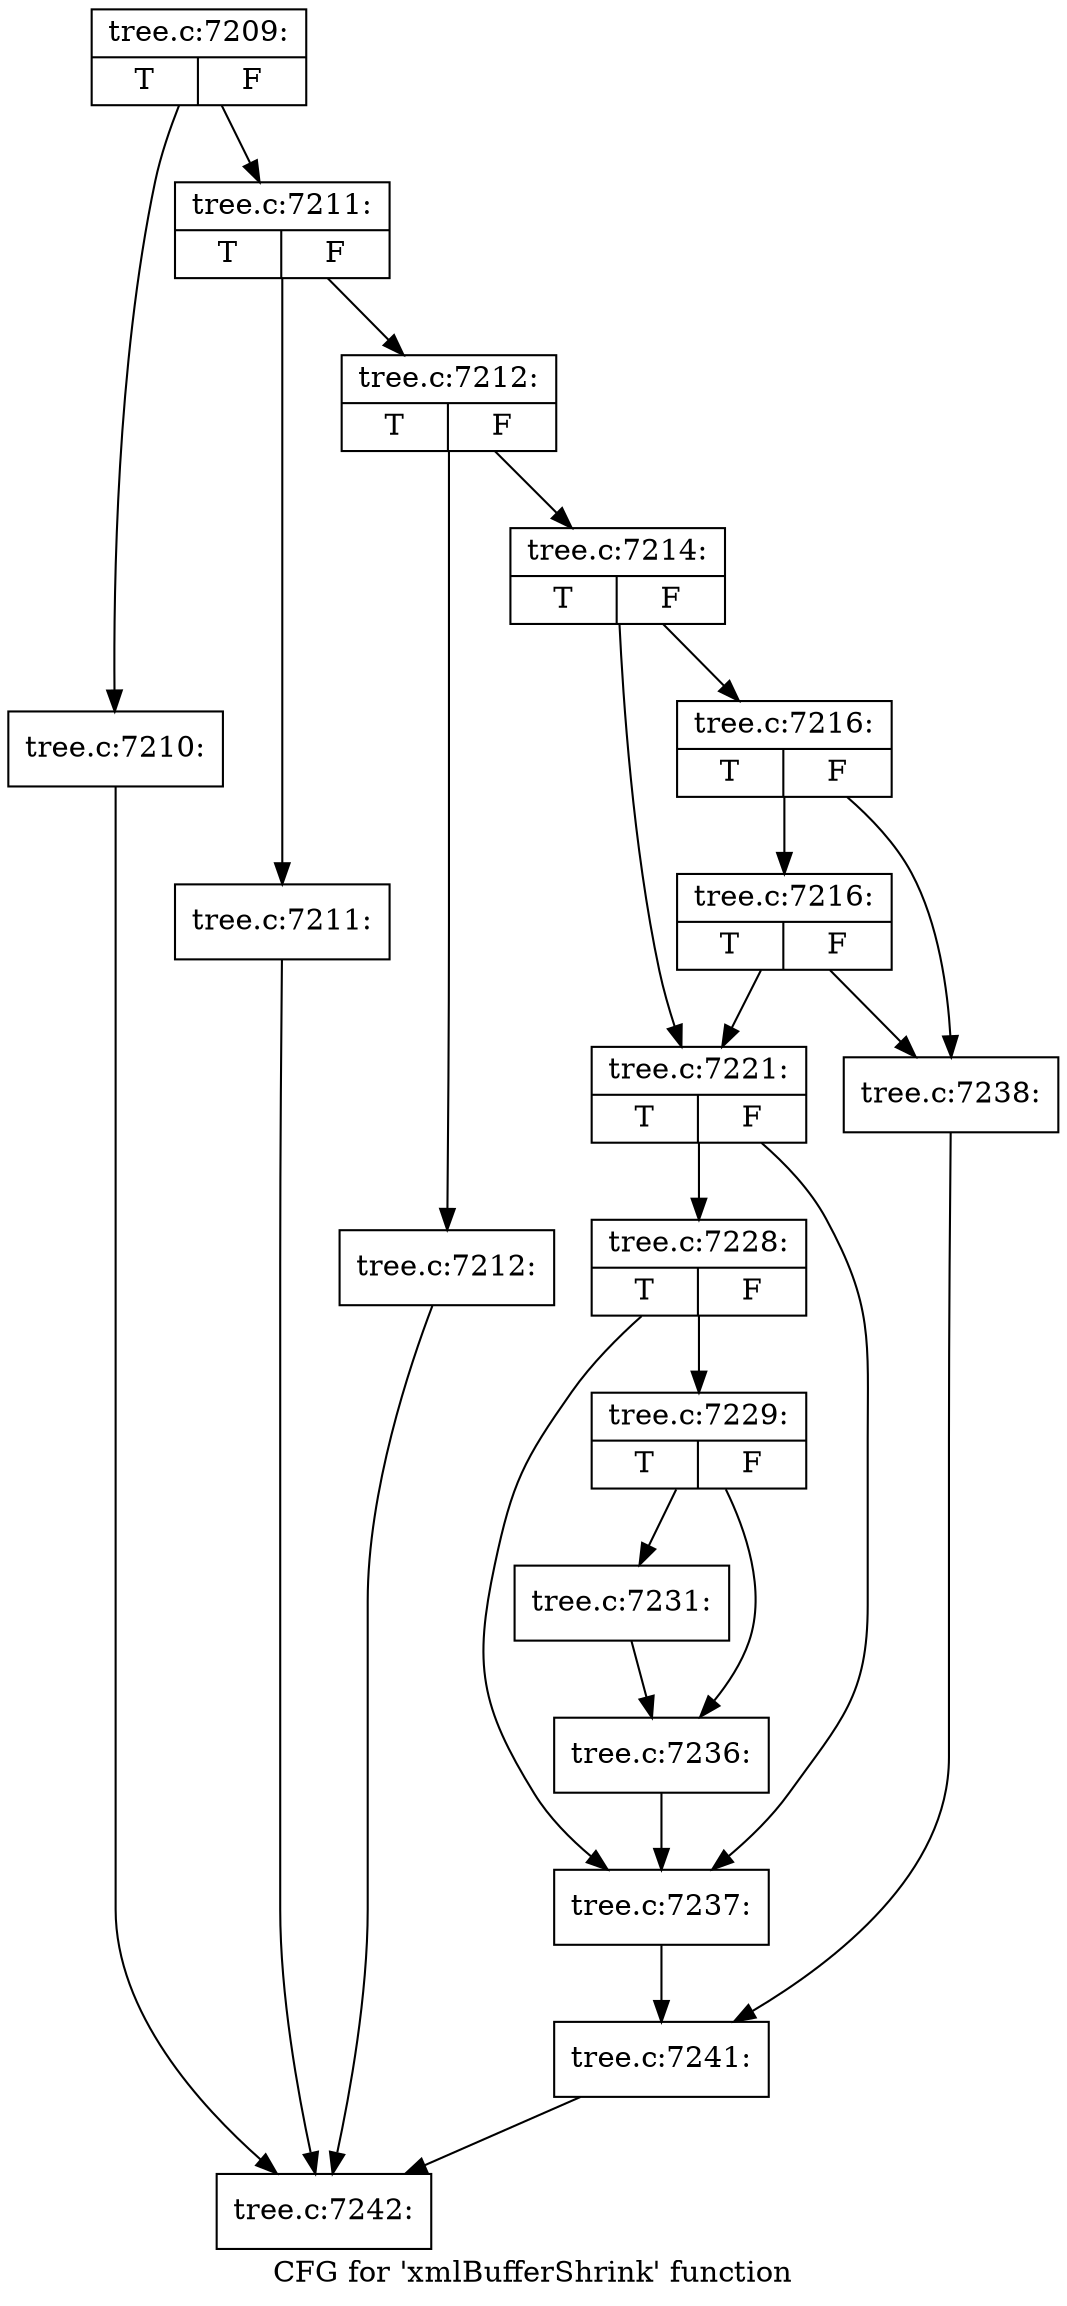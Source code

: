 digraph "CFG for 'xmlBufferShrink' function" {
	label="CFG for 'xmlBufferShrink' function";

	Node0x4681190 [shape=record,label="{tree.c:7209:|{<s0>T|<s1>F}}"];
	Node0x4681190 -> Node0x4679eb0;
	Node0x4681190 -> Node0x4682ae0;
	Node0x4679eb0 [shape=record,label="{tree.c:7210:}"];
	Node0x4679eb0 -> Node0x4681410;
	Node0x4682ae0 [shape=record,label="{tree.c:7211:|{<s0>T|<s1>F}}"];
	Node0x4682ae0 -> Node0x4682fa0;
	Node0x4682ae0 -> Node0x4682ff0;
	Node0x4682fa0 [shape=record,label="{tree.c:7211:}"];
	Node0x4682fa0 -> Node0x4681410;
	Node0x4682ff0 [shape=record,label="{tree.c:7212:|{<s0>T|<s1>F}}"];
	Node0x4682ff0 -> Node0x4683480;
	Node0x4682ff0 -> Node0x46834d0;
	Node0x4683480 [shape=record,label="{tree.c:7212:}"];
	Node0x4683480 -> Node0x4681410;
	Node0x46834d0 [shape=record,label="{tree.c:7214:|{<s0>T|<s1>F}}"];
	Node0x46834d0 -> Node0x4683ea0;
	Node0x46834d0 -> Node0x4683f90;
	Node0x4683f90 [shape=record,label="{tree.c:7216:|{<s0>T|<s1>F}}"];
	Node0x4683f90 -> Node0x46843a0;
	Node0x4683f90 -> Node0x4683f40;
	Node0x46843a0 [shape=record,label="{tree.c:7216:|{<s0>T|<s1>F}}"];
	Node0x46843a0 -> Node0x4683ea0;
	Node0x46843a0 -> Node0x4683f40;
	Node0x4683ea0 [shape=record,label="{tree.c:7221:|{<s0>T|<s1>F}}"];
	Node0x4683ea0 -> Node0x4685340;
	Node0x4683ea0 -> Node0x46852f0;
	Node0x4685340 [shape=record,label="{tree.c:7228:|{<s0>T|<s1>F}}"];
	Node0x4685340 -> Node0x46852a0;
	Node0x4685340 -> Node0x46852f0;
	Node0x46852a0 [shape=record,label="{tree.c:7229:|{<s0>T|<s1>F}}"];
	Node0x46852a0 -> Node0x4686370;
	Node0x46852a0 -> Node0x46863c0;
	Node0x4686370 [shape=record,label="{tree.c:7231:}"];
	Node0x4686370 -> Node0x46863c0;
	Node0x46863c0 [shape=record,label="{tree.c:7236:}"];
	Node0x46863c0 -> Node0x46852f0;
	Node0x46852f0 [shape=record,label="{tree.c:7237:}"];
	Node0x46852f0 -> Node0x4683ef0;
	Node0x4683f40 [shape=record,label="{tree.c:7238:}"];
	Node0x4683f40 -> Node0x4683ef0;
	Node0x4683ef0 [shape=record,label="{tree.c:7241:}"];
	Node0x4683ef0 -> Node0x4681410;
	Node0x4681410 [shape=record,label="{tree.c:7242:}"];
}
